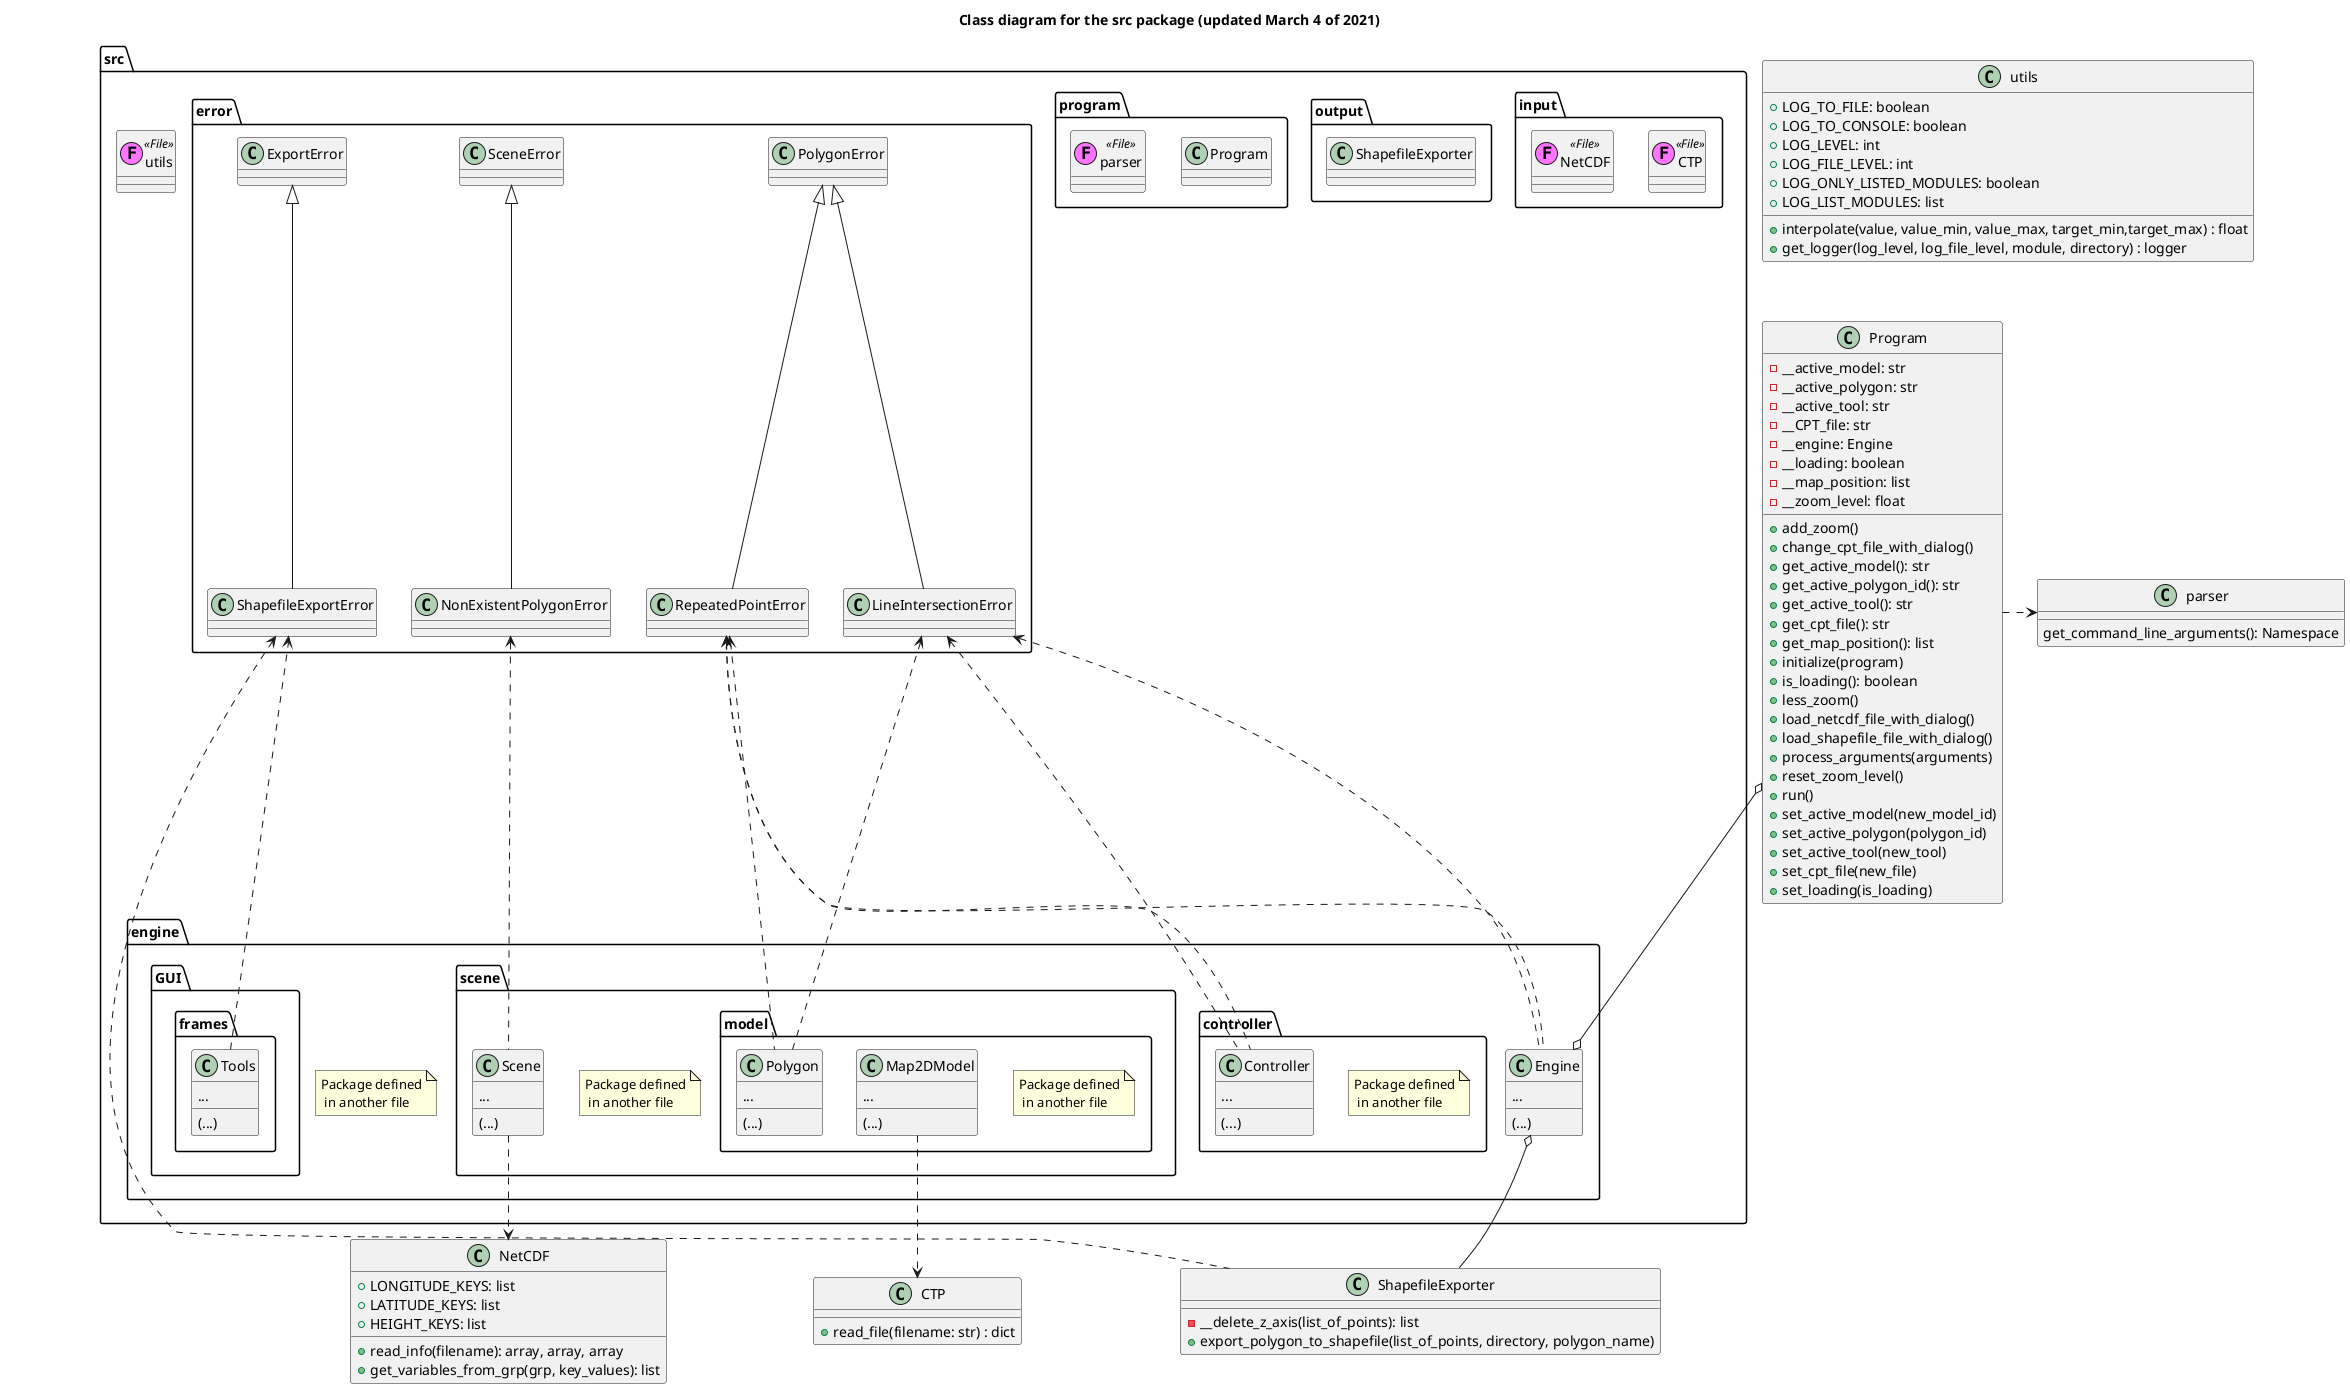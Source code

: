 @startuml
'https://plantuml.com/class-diagram

title Class diagram for the src package (updated March 4 of 2021)

!$file = "(F,#ff75ff) File"

package src {

    class utils <<$file>>

    package input {
        class CTP <<$file>>
        class NetCDF <<$file>>
    }

    package output {
        class ShapefileExporter
    }

    package program {

        class Program
        class parser <<$file>>
    }

    package error {
        class PolygonError
        class RepeatedPointError
        class LineIntersectionError
        class NonExistentPolygonError
        class SceneError
        class ExportError
        class ShapefileExportError
    }

    package engine {
        note "Package defined\n in another file" as n

        class Engine {
            ...
            (...)
        }

        package controller {
            note "Package defined\n in another file" as n8
            class Controller {
                ...
                (...)
            }
        }

        package GUI {
            package frames {
                class Tools {
                    ...
                    (...)
                }
            }
        }

        package scene {
            note "Package defined\n in another file" as n6

            class Scene {
                ...
                (...)
            }

            package model {
                note "Package defined\n in another file" as n7

                class Map2DModel {
                    ...
                    (...)
                }

                class Polygon {
                    ...
                    (...)
                }

            }
        }

    }
}

class CTP {
    + read_file(filename: str) : dict
}

class ShapefileExporter {
    - __delete_z_axis(list_of_points): list
    + export_polygon_to_shapefile(list_of_points, directory, polygon_name)
}

class NetCDF {
    + LONGITUDE_KEYS: list
    + LATITUDE_KEYS: list
    + HEIGHT_KEYS: list

    + read_info(filename): array, array, array
    + get_variables_from_grp(grp, key_values): list
}

class utils {
    + LOG_TO_FILE: boolean
    + LOG_TO_CONSOLE: boolean
    + LOG_LEVEL: int
    + LOG_FILE_LEVEL: int
    + LOG_ONLY_LISTED_MODULES: boolean
    + LOG_LIST_MODULES: list

    + interpolate(value, value_min, value_max, target_min,target_max) : float
    + get_logger(log_level, log_file_level, module, directory) : logger
}

class Program {
    - __active_model: str
    - __active_polygon: str
    - __active_tool: str
    - __CPT_file: str
    - __engine: Engine
    - __loading: boolean
    - __map_position: list
    - __zoom_level: float

    + add_zoom()
    + change_cpt_file_with_dialog()
    + get_active_model(): str
    + get_active_polygon_id(): str
    + get_active_tool(): str
    + get_cpt_file(): str
    + get_map_position(): list
    + initialize(program)
    + is_loading(): boolean
    + less_zoom()
    + load_netcdf_file_with_dialog()
    + load_shapefile_file_with_dialog()
    + process_arguments(arguments)
    + reset_zoom_level()
    + run()
    + set_active_model(new_model_id)
    + set_active_polygon(polygon_id)
    + set_active_tool(new_tool)
    + set_cpt_file(new_file)
    + set_loading(is_loading)
}

class parser {
    get_command_line_arguments(): Namespace
}

Program o--o Engine

Program .> parser


PolygonError <|-- RepeatedPointError
PolygonError <|-- LineIntersectionError

SceneError <|-- NonExistentPolygonError

ExportError <|-- ShapefileExportError

Engine -u.> LineIntersectionError
Engine -u.> RepeatedPointError

Controller -u.> LineIntersectionError
Controller -u.> RepeatedPointError

Polygon -u.> LineIntersectionError
Polygon -u.> RepeatedPointError

ShapefileExporter -u.> ShapefileExportError
Tools .> ShapefileExportError

Scene -u.> NonExistentPolygonError

Engine o-- ShapefileExporter

Scene -d.> NetCDF
Map2DModel -d.> CTP

@enduml